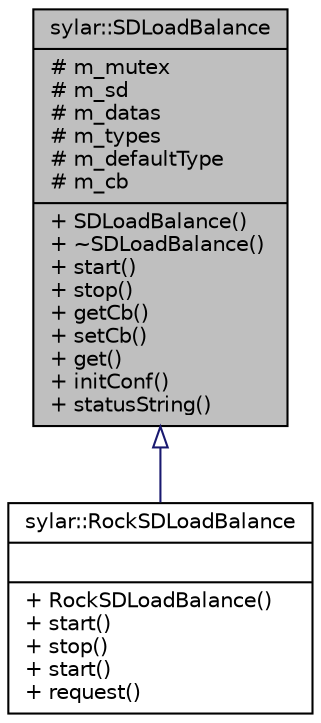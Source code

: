digraph "sylar::SDLoadBalance"
{
 // LATEX_PDF_SIZE
  edge [fontname="Helvetica",fontsize="10",labelfontname="Helvetica",labelfontsize="10"];
  node [fontname="Helvetica",fontsize="10",shape=record];
  Node1 [label="{sylar::SDLoadBalance\n|# m_mutex\l# m_sd\l# m_datas\l# m_types\l# m_defaultType\l# m_cb\l|+ SDLoadBalance()\l+ ~SDLoadBalance()\l+ start()\l+ stop()\l+ getCb()\l+ setCb()\l+ get()\l+ initConf()\l+ statusString()\l}",height=0.2,width=0.4,color="black", fillcolor="grey75", style="filled", fontcolor="black",tooltip=" "];
  Node1 -> Node2 [dir="back",color="midnightblue",fontsize="10",style="solid",arrowtail="onormal",fontname="Helvetica"];
  Node2 [label="{sylar::RockSDLoadBalance\n||+ RockSDLoadBalance()\l+ start()\l+ stop()\l+ start()\l+ request()\l}",height=0.2,width=0.4,color="black", fillcolor="white", style="filled",URL="$classsylar_1_1RockSDLoadBalance.html",tooltip=" "];
}
